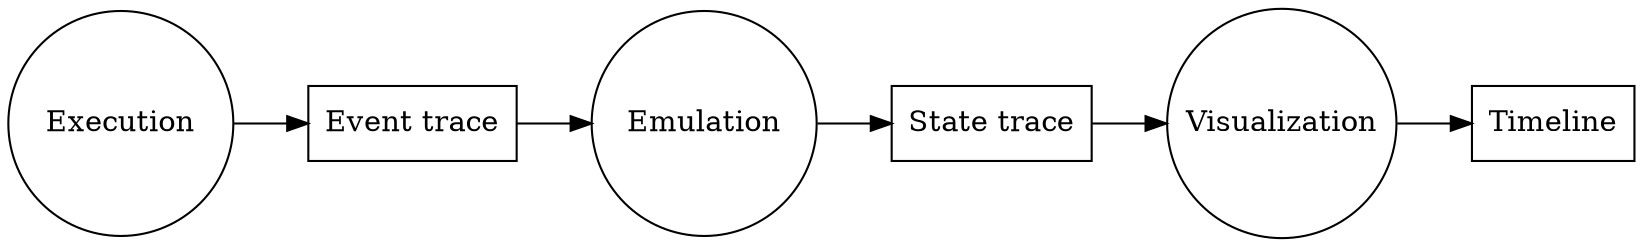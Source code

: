 digraph {
	rankdir = LR;

	Execution, Emulation, Visualization [ shape = circle, width=1.5 ];
	"Event trace", "State trace", "Timeline" [ shape = box ];

	Execution -> "Event trace" -> Emulation -> "State trace" -> Visualization -> "Timeline";
}
